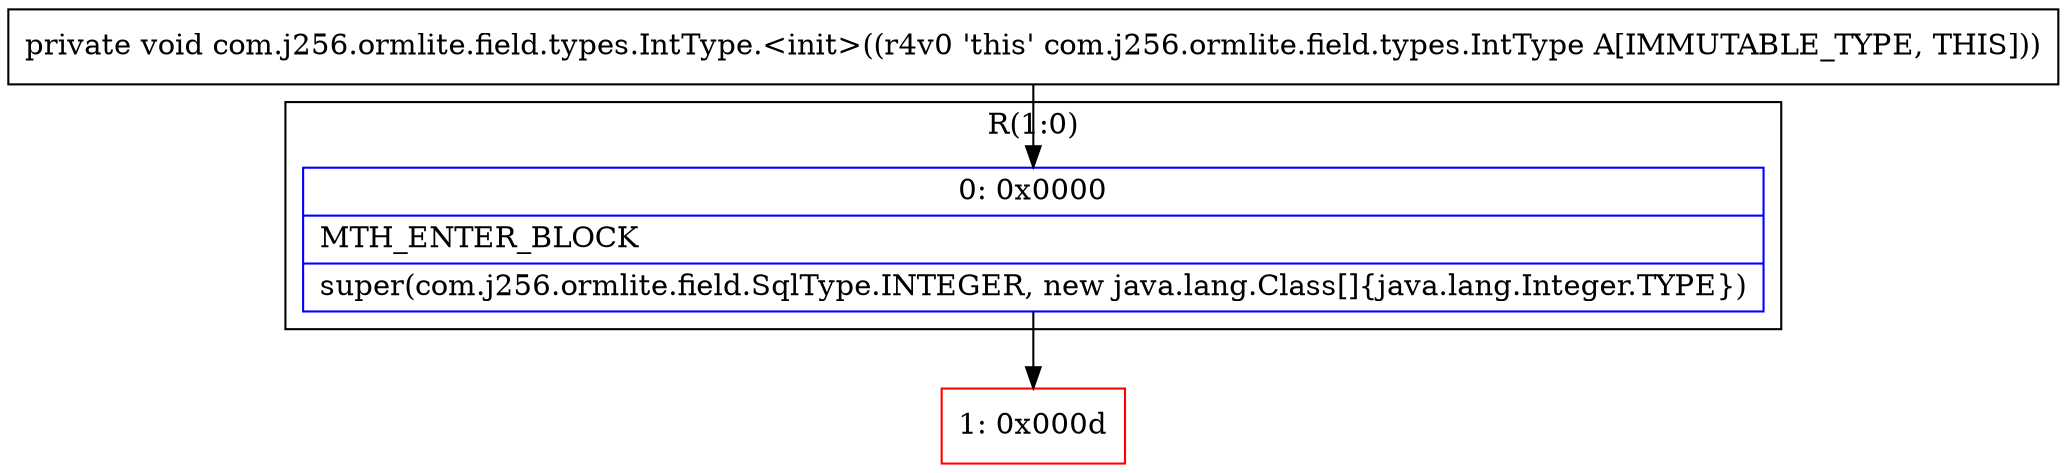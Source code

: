 digraph "CFG forcom.j256.ormlite.field.types.IntType.\<init\>()V" {
subgraph cluster_Region_921375218 {
label = "R(1:0)";
node [shape=record,color=blue];
Node_0 [shape=record,label="{0\:\ 0x0000|MTH_ENTER_BLOCK\l|super(com.j256.ormlite.field.SqlType.INTEGER, new java.lang.Class[]\{java.lang.Integer.TYPE\})\l}"];
}
Node_1 [shape=record,color=red,label="{1\:\ 0x000d}"];
MethodNode[shape=record,label="{private void com.j256.ormlite.field.types.IntType.\<init\>((r4v0 'this' com.j256.ormlite.field.types.IntType A[IMMUTABLE_TYPE, THIS])) }"];
MethodNode -> Node_0;
Node_0 -> Node_1;
}

